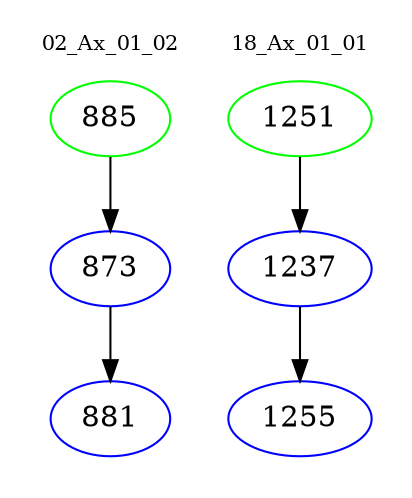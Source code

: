 digraph{
subgraph cluster_0 {
color = white
label = "02_Ax_01_02";
fontsize=10;
T0_885 [label="885", color="green"]
T0_885 -> T0_873 [color="black"]
T0_873 [label="873", color="blue"]
T0_873 -> T0_881 [color="black"]
T0_881 [label="881", color="blue"]
}
subgraph cluster_1 {
color = white
label = "18_Ax_01_01";
fontsize=10;
T1_1251 [label="1251", color="green"]
T1_1251 -> T1_1237 [color="black"]
T1_1237 [label="1237", color="blue"]
T1_1237 -> T1_1255 [color="black"]
T1_1255 [label="1255", color="blue"]
}
}
